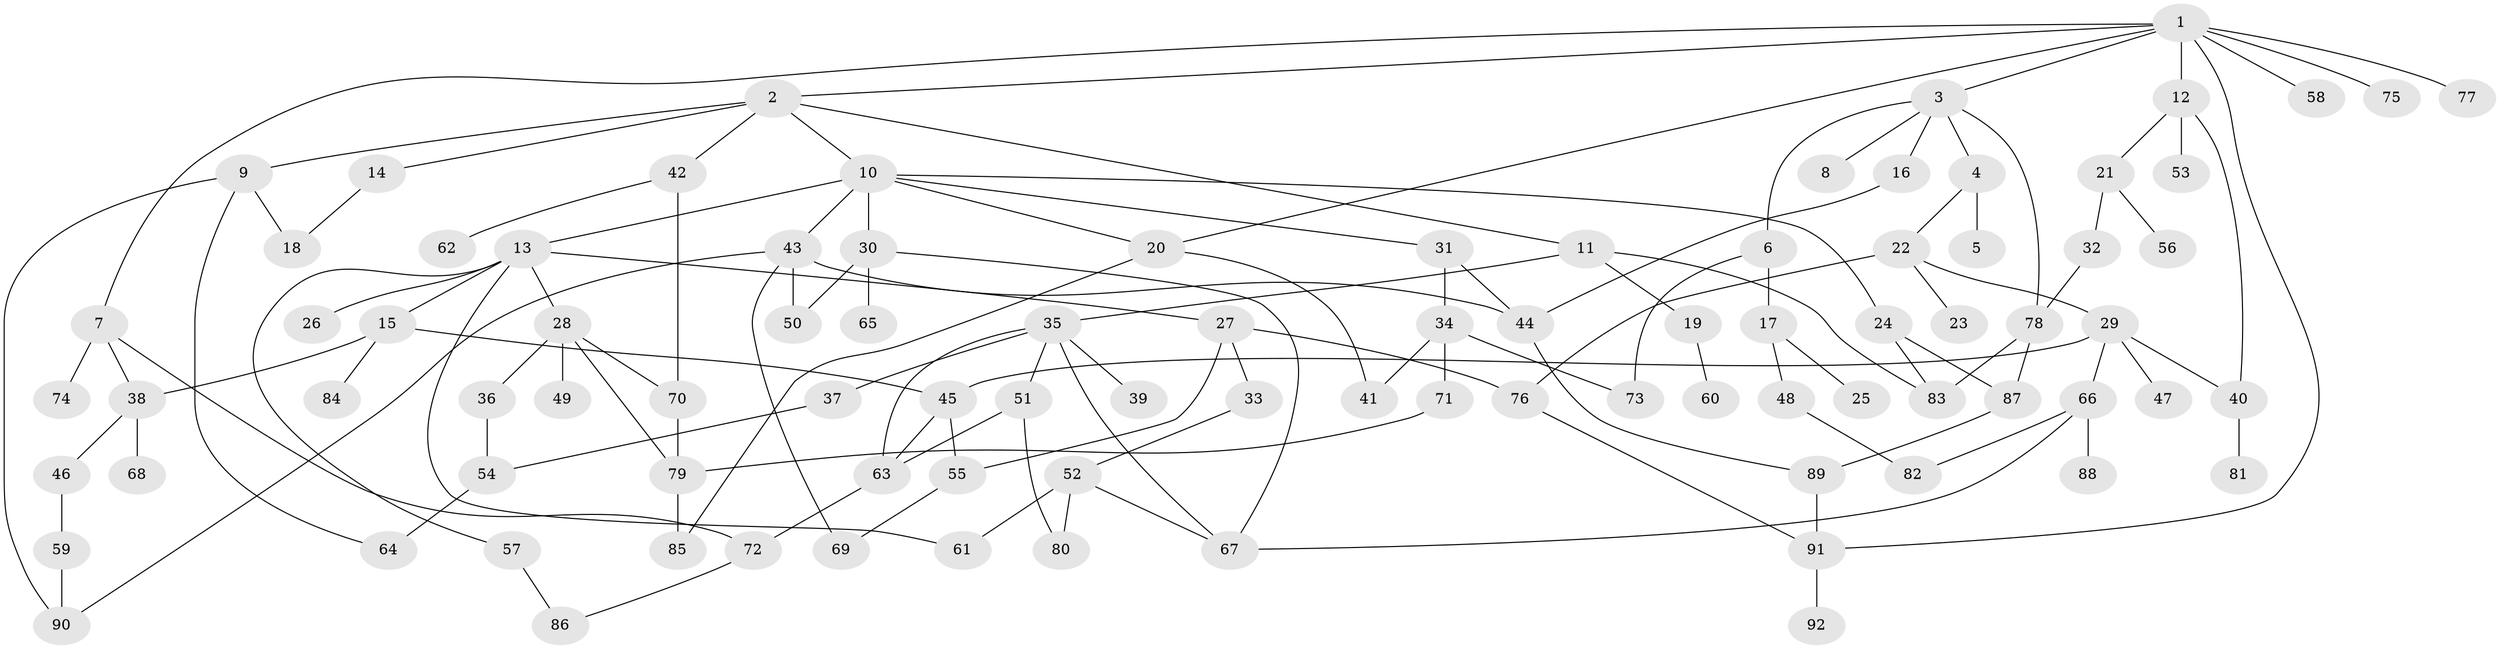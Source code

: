 // coarse degree distribution, {8: 0.03225806451612903, 7: 0.06451612903225806, 5: 0.06451612903225806, 1: 0.3064516129032258, 3: 0.12903225806451613, 6: 0.04838709677419355, 9: 0.016129032258064516, 4: 0.14516129032258066, 2: 0.1935483870967742}
// Generated by graph-tools (version 1.1) at 2025/51/02/27/25 19:51:40]
// undirected, 92 vertices, 129 edges
graph export_dot {
graph [start="1"]
  node [color=gray90,style=filled];
  1;
  2;
  3;
  4;
  5;
  6;
  7;
  8;
  9;
  10;
  11;
  12;
  13;
  14;
  15;
  16;
  17;
  18;
  19;
  20;
  21;
  22;
  23;
  24;
  25;
  26;
  27;
  28;
  29;
  30;
  31;
  32;
  33;
  34;
  35;
  36;
  37;
  38;
  39;
  40;
  41;
  42;
  43;
  44;
  45;
  46;
  47;
  48;
  49;
  50;
  51;
  52;
  53;
  54;
  55;
  56;
  57;
  58;
  59;
  60;
  61;
  62;
  63;
  64;
  65;
  66;
  67;
  68;
  69;
  70;
  71;
  72;
  73;
  74;
  75;
  76;
  77;
  78;
  79;
  80;
  81;
  82;
  83;
  84;
  85;
  86;
  87;
  88;
  89;
  90;
  91;
  92;
  1 -- 2;
  1 -- 3;
  1 -- 7;
  1 -- 12;
  1 -- 20;
  1 -- 58;
  1 -- 75;
  1 -- 77;
  1 -- 91;
  2 -- 9;
  2 -- 10;
  2 -- 11;
  2 -- 14;
  2 -- 42;
  3 -- 4;
  3 -- 6;
  3 -- 8;
  3 -- 16;
  3 -- 78;
  4 -- 5;
  4 -- 22;
  6 -- 17;
  6 -- 73;
  7 -- 38;
  7 -- 74;
  7 -- 72;
  9 -- 18;
  9 -- 90;
  9 -- 64;
  10 -- 13;
  10 -- 24;
  10 -- 30;
  10 -- 31;
  10 -- 43;
  10 -- 20;
  11 -- 19;
  11 -- 35;
  11 -- 83;
  12 -- 21;
  12 -- 53;
  12 -- 40;
  13 -- 15;
  13 -- 26;
  13 -- 27;
  13 -- 28;
  13 -- 57;
  13 -- 61;
  14 -- 18;
  15 -- 84;
  15 -- 38;
  15 -- 45;
  16 -- 44;
  17 -- 25;
  17 -- 48;
  19 -- 60;
  20 -- 41;
  20 -- 85;
  21 -- 32;
  21 -- 56;
  22 -- 23;
  22 -- 29;
  22 -- 76;
  24 -- 83;
  24 -- 87;
  27 -- 33;
  27 -- 55;
  27 -- 76;
  28 -- 36;
  28 -- 49;
  28 -- 70;
  28 -- 79;
  29 -- 40;
  29 -- 45;
  29 -- 47;
  29 -- 66;
  30 -- 50;
  30 -- 65;
  30 -- 67;
  31 -- 34;
  31 -- 44;
  32 -- 78;
  33 -- 52;
  34 -- 71;
  34 -- 73;
  34 -- 41;
  35 -- 37;
  35 -- 39;
  35 -- 51;
  35 -- 63;
  35 -- 67;
  36 -- 54;
  37 -- 54;
  38 -- 46;
  38 -- 68;
  40 -- 81;
  42 -- 62;
  42 -- 70;
  43 -- 69;
  43 -- 90;
  43 -- 50;
  43 -- 44;
  44 -- 89;
  45 -- 63;
  45 -- 55;
  46 -- 59;
  48 -- 82;
  51 -- 80;
  51 -- 63;
  52 -- 61;
  52 -- 80;
  52 -- 67;
  54 -- 64;
  55 -- 69;
  57 -- 86;
  59 -- 90;
  63 -- 72;
  66 -- 67;
  66 -- 82;
  66 -- 88;
  70 -- 79;
  71 -- 79;
  72 -- 86;
  76 -- 91;
  78 -- 87;
  78 -- 83;
  79 -- 85;
  87 -- 89;
  89 -- 91;
  91 -- 92;
}
